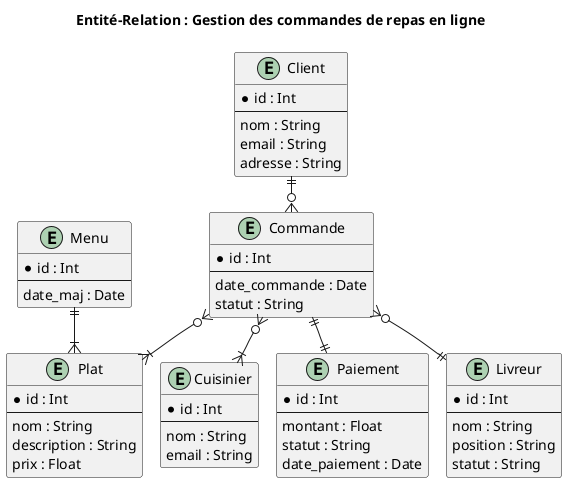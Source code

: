 @startuml
!pragma layout smetana
!define ERD

title Entité-Relation : Gestion des commandes de repas en ligne

entity "Client" {
  * id : Int
  --
  nom : String
  email : String
  adresse : String
}

entity "Commande" {
  * id : Int
  --
  date_commande : Date
  statut : String
}

entity "Plat" {
  * id : Int
  --
  nom : String
  description : String
  prix : Float
}

entity "Menu" {
  * id : Int
  --
  date_maj : Date
}

entity "Cuisinier" {
  * id : Int
  --
  nom : String
  email : String
}

entity "Paiement" {
  * id : Int
  --
  montant : Float
  statut : String
  date_paiement : Date
}

entity "Livreur" {
  * id : Int
  --
  nom : String
  position : String
  statut : String
}

' Relations entre les entités
Client ||--o{ Commande
Commande ||--|| Paiement
Commande }o--|{ Plat
Menu ||--|{ Plat
Commande }o--|{ Cuisinier
Commande }o--|| Livreur

@enduml
